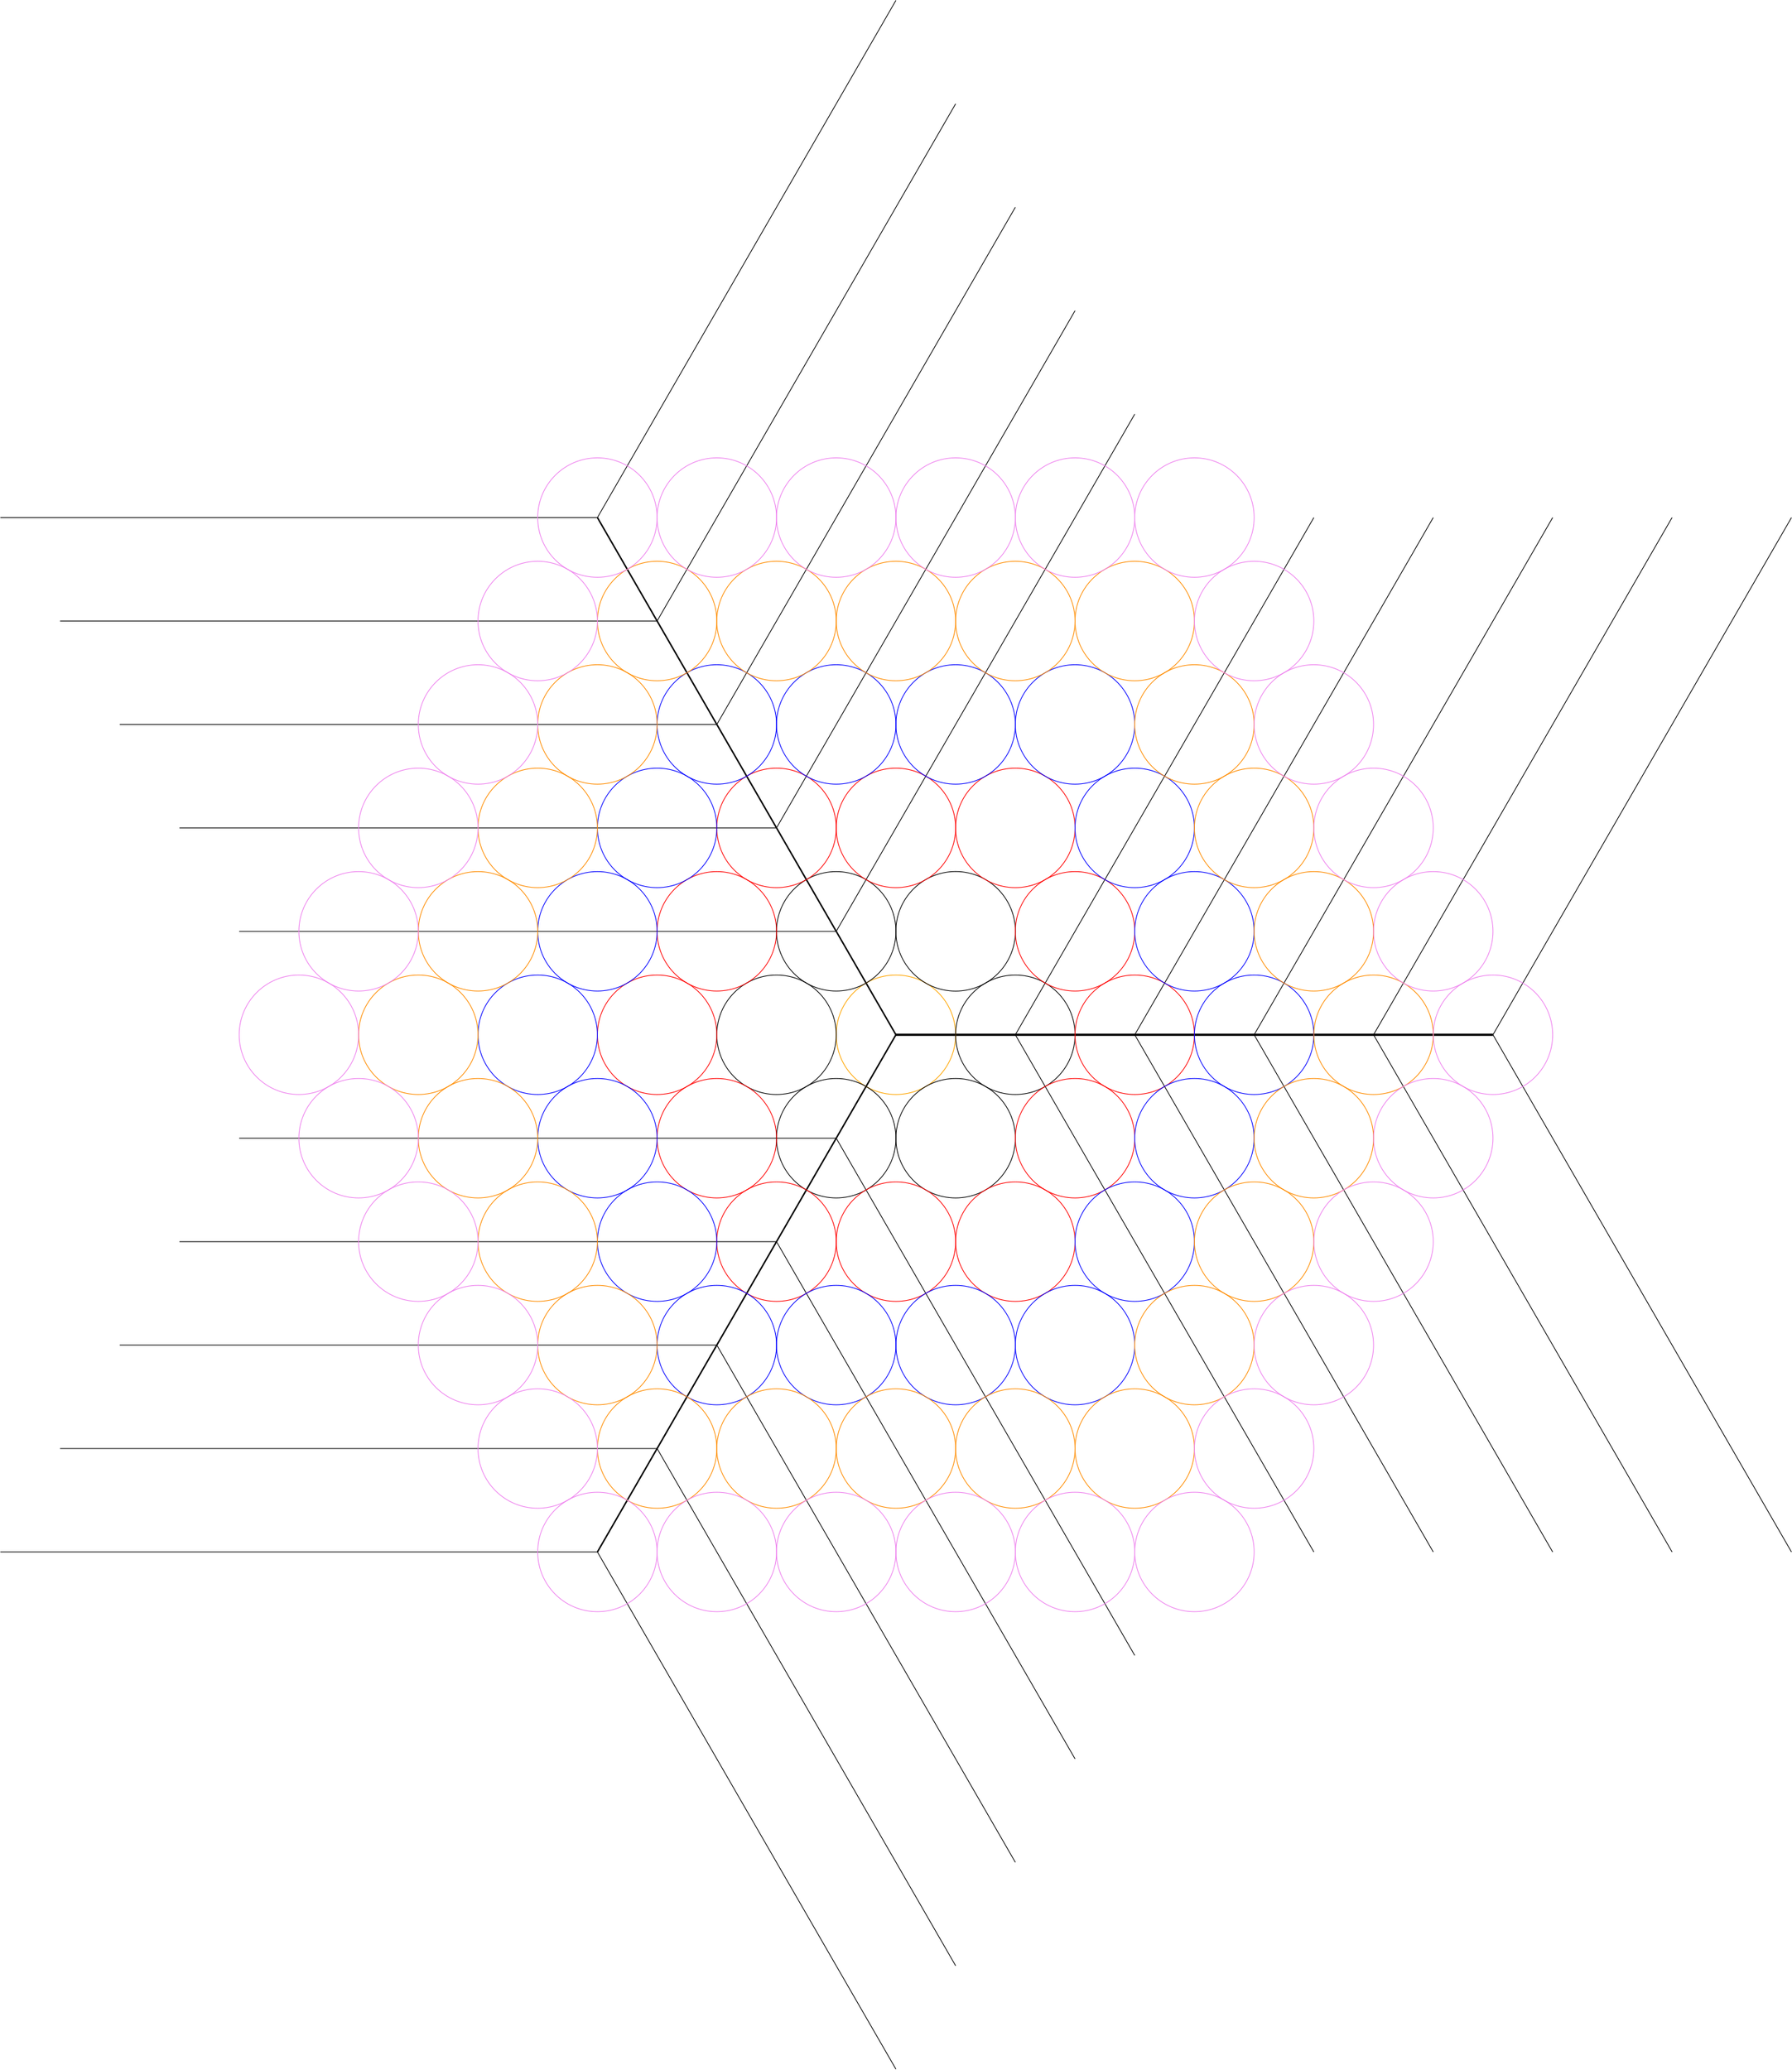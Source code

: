 <?xml version="1.0"?>
<!DOCTYPE ipe SYSTEM "ipe.dtd">
<ipe version="70107" creator="Ipe 7.1.7">
<info created="D:20150514141954" modified="D:20150514154812"/>
<ipestyle name="basic">
<symbol name="arrow/arc(spx)">
<path stroke="sym-stroke" fill="sym-stroke" pen="sym-pen">
0 0 m
-1 0.333 l
-1 -0.333 l
h
</path>
</symbol>
<symbol name="arrow/farc(spx)">
<path stroke="sym-stroke" fill="white" pen="sym-pen">
0 0 m
-1 0.333 l
-1 -0.333 l
h
</path>
</symbol>
<symbol name="arrow/ptarc(spx)">
<path stroke="sym-stroke" fill="sym-stroke" pen="sym-pen">
0 0 m
-1 0.333 l
-0.8 0 l
-1 -0.333 l
h
</path>
</symbol>
<symbol name="arrow/fptarc(spx)">
<path stroke="sym-stroke" fill="white" pen="sym-pen">
0 0 m
-1 0.333 l
-0.8 0 l
-1 -0.333 l
h
</path>
</symbol>
<symbol name="mark/circle(sx)" transformations="translations">
<path fill="sym-stroke">
0.6 0 0 0.6 0 0 e
0.4 0 0 0.4 0 0 e
</path>
</symbol>
<symbol name="mark/disk(sx)" transformations="translations">
<path fill="sym-stroke">
0.6 0 0 0.6 0 0 e
</path>
</symbol>
<symbol name="mark/fdisk(sfx)" transformations="translations">
<group>
<path fill="sym-fill">
0.5 0 0 0.5 0 0 e
</path>
<path fill="sym-stroke" fillrule="eofill">
0.6 0 0 0.6 0 0 e
0.4 0 0 0.4 0 0 e
</path>
</group>
</symbol>
<symbol name="mark/box(sx)" transformations="translations">
<path fill="sym-stroke" fillrule="eofill">
-0.6 -0.6 m
0.6 -0.6 l
0.6 0.6 l
-0.6 0.6 l
h
-0.4 -0.4 m
0.4 -0.4 l
0.4 0.4 l
-0.4 0.4 l
h
</path>
</symbol>
<symbol name="mark/square(sx)" transformations="translations">
<path fill="sym-stroke">
-0.6 -0.6 m
0.6 -0.6 l
0.6 0.6 l
-0.6 0.6 l
h
</path>
</symbol>
<symbol name="mark/fsquare(sfx)" transformations="translations">
<group>
<path fill="sym-fill">
-0.5 -0.5 m
0.5 -0.5 l
0.5 0.5 l
-0.5 0.5 l
h
</path>
<path fill="sym-stroke" fillrule="eofill">
-0.6 -0.6 m
0.6 -0.6 l
0.6 0.6 l
-0.6 0.6 l
h
-0.4 -0.4 m
0.4 -0.4 l
0.4 0.4 l
-0.4 0.4 l
h
</path>
</group>
</symbol>
<symbol name="mark/cross(sx)" transformations="translations">
<group>
<path fill="sym-stroke">
-0.43 -0.57 m
0.57 0.43 l
0.43 0.57 l
-0.57 -0.43 l
h
</path>
<path fill="sym-stroke">
-0.43 0.57 m
0.57 -0.43 l
0.43 -0.57 l
-0.57 0.43 l
h
</path>
</group>
</symbol>
<symbol name="arrow/fnormal(spx)">
<path stroke="sym-stroke" fill="white" pen="sym-pen">
0 0 m
-1 0.333 l
-1 -0.333 l
h
</path>
</symbol>
<symbol name="arrow/pointed(spx)">
<path stroke="sym-stroke" fill="sym-stroke" pen="sym-pen">
0 0 m
-1 0.333 l
-0.8 0 l
-1 -0.333 l
h
</path>
</symbol>
<symbol name="arrow/fpointed(spx)">
<path stroke="sym-stroke" fill="white" pen="sym-pen">
0 0 m
-1 0.333 l
-0.8 0 l
-1 -0.333 l
h
</path>
</symbol>
<symbol name="arrow/linear(spx)">
<path stroke="sym-stroke" pen="sym-pen">
-1 0.333 m
0 0 l
-1 -0.333 l
</path>
</symbol>
<symbol name="arrow/fdouble(spx)">
<path stroke="sym-stroke" fill="white" pen="sym-pen">
0 0 m
-1 0.333 l
-1 -0.333 l
h
-1 0 m
-2 0.333 l
-2 -0.333 l
h
</path>
</symbol>
<symbol name="arrow/double(spx)">
<path stroke="sym-stroke" fill="sym-stroke" pen="sym-pen">
0 0 m
-1 0.333 l
-1 -0.333 l
h
-1 0 m
-2 0.333 l
-2 -0.333 l
h
</path>
</symbol>
<pen name="heavier" value="0.8"/>
<pen name="fat" value="1.2"/>
<pen name="ultrafat" value="2"/>
<symbolsize name="large" value="5"/>
<symbolsize name="small" value="2"/>
<symbolsize name="tiny" value="1.1"/>
<arrowsize name="large" value="10"/>
<arrowsize name="small" value="5"/>
<arrowsize name="tiny" value="3"/>
<color name="red" value="1 0 0"/>
<color name="green" value="0 1 0"/>
<color name="blue" value="0 0 1"/>
<color name="yellow" value="1 1 0"/>
<color name="orange" value="1 0.647 0"/>
<color name="gold" value="1 0.843 0"/>
<color name="purple" value="0.627 0.125 0.941"/>
<color name="gray" value="0.745"/>
<color name="brown" value="0.647 0.165 0.165"/>
<color name="navy" value="0 0 0.502"/>
<color name="pink" value="1 0.753 0.796"/>
<color name="seagreen" value="0.18 0.545 0.341"/>
<color name="turquoise" value="0.251 0.878 0.816"/>
<color name="violet" value="0.933 0.51 0.933"/>
<color name="darkblue" value="0 0 0.545"/>
<color name="darkcyan" value="0 0.545 0.545"/>
<color name="darkgray" value="0.663"/>
<color name="darkgreen" value="0 0.392 0"/>
<color name="darkmagenta" value="0.545 0 0.545"/>
<color name="darkorange" value="1 0.549 0"/>
<color name="darkred" value="0.545 0 0"/>
<color name="lightblue" value="0.678 0.847 0.902"/>
<color name="lightcyan" value="0.878 1 1"/>
<color name="lightgray" value="0.827"/>
<color name="lightgreen" value="0.565 0.933 0.565"/>
<color name="lightyellow" value="1 1 0.878"/>
<dashstyle name="dashed" value="[4] 0"/>
<dashstyle name="dotted" value="[1 3] 0"/>
<dashstyle name="dash dotted" value="[4 2 1 2] 0"/>
<dashstyle name="dash dot dotted" value="[4 2 1 2 1 2] 0"/>
<textsize name="large" value="\large"/>
<textsize name="Large" value="\Large"/>
<textsize name="LARGE" value="\LARGE"/>
<textsize name="huge" value="\huge"/>
<textsize name="Huge" value="\Huge"/>
<textsize name="small" value="\small"/>
<textsize name="footnote" value="\footnotesize"/>
<textsize name="tiny" value="\tiny"/>
<textstyle name="center" begin="\begin{center}" end="\end{center}"/>
<textstyle name="itemize" begin="\begin{itemize}" end="\end{itemize}"/>
<textstyle name="item" begin="\begin{itemize}\item{}" end="\end{itemize}"/>
<gridsize name="4 pts" value="4"/>
<gridsize name="8 pts (~3 mm)" value="8"/>
<gridsize name="16 pts (~6 mm)" value="16"/>
<gridsize name="32 pts (~12 mm)" value="32"/>
<gridsize name="10 pts (~3.5 mm)" value="10"/>
<gridsize name="20 pts (~7 mm)" value="20"/>
<gridsize name="14 pts (~5 mm)" value="14"/>
<gridsize name="28 pts (~10 mm)" value="28"/>
<gridsize name="56 pts (~20 mm)" value="56"/>
<anglesize name="90 deg" value="90"/>
<anglesize name="60 deg" value="60"/>
<anglesize name="45 deg" value="45"/>
<anglesize name="30 deg" value="30"/>
<anglesize name="22.5 deg" value="22.5"/>
<tiling name="falling" angle="-60" step="4" width="1"/>
<tiling name="rising" angle="30" step="4" width="1"/>
</ipestyle>
<ipestyle name="bigpaper">
<layout paper="10000 6000" origin="0 0" frame="10000 6000"/>
<titlestyle pos="10 10" size="LARGE" color="title"  valign="baseline"/>
</ipestyle>
<page>
<layer name="alpha"/>
<view layers="alpha" active="alpha"/>
<path layer="alpha" stroke="black" pen="heavier">
4544 4608 m
4384 4885.13 l
</path>
<path stroke="black" pen="heavier">
4544 4608 m
4384 4330.87 l
</path>
<path stroke="black" pen="fat">
4544 4608 m
4864 4608 l
</path>
<path matrix="1 0 0 1 224 277.13" stroke="black">
4544 4608 m
4384 4330.87 l
</path>
<path matrix="1 0 0 1 288 277.13" stroke="black">
4544 4608 m
4384 4330.87 l
</path>
<path matrix="1 0 0 1 352 277.13" stroke="black">
4544 4608 m
4384 4330.87 l
</path>
<path matrix="1 0 0 1 416 277.13" stroke="black">
4544 4608 m
4384 4330.87 l
</path>
<path matrix="1 0 0 1 480 277.13" stroke="black">
4544 4608 m
4384 4330.87 l
</path>
<path matrix="1 0 0 1 224 -277.13" stroke="black">
4544 4608 m
4384 4885.13 l
</path>
<path matrix="1 0 0 1 288 -277.13" stroke="black">
4544 4608 m
4384 4885.13 l
</path>
<path matrix="1 0 0 1 352 -277.13" stroke="black">
4544 4608 m
4384 4885.13 l
</path>
<path matrix="1 0 0 1 416 -277.13" stroke="black">
4544 4608 m
4384 4885.13 l
</path>
<path matrix="1 0 0 1 480 -277.13" stroke="black">
4544 4608 m
4384 4885.13 l
</path>
<path matrix="1 0 0 1 128 332.556" stroke="black">
4544 4608 m
4384 4330.87 l
</path>
<path matrix="1 0 0 1 96 387.981" stroke="black">
4544 4608 m
4384 4330.87 l
</path>
<path matrix="1 0 0 1 64 443.407" stroke="black">
4544 4608 m
4384 4330.87 l
</path>
<path matrix="1 0 0 1 32 498.833" stroke="black">
4544 4608 m
4384 4330.87 l
</path>
<path matrix="1 0 0 1 0 554.258" stroke="black">
4544 4608 m
4384 4330.87 l
</path>
<path matrix="1 0 0 1 -352 55.4256" stroke="black">
4544 4608 m
4864 4608 l
</path>
<path matrix="1 0 0 1 -384 110.851" stroke="black">
4544 4608 m
4864 4608 l
</path>
<path matrix="1 0 0 1 -416 166.277" stroke="black">
4544 4608 m
4864 4608 l
</path>
<path matrix="1 0 0 1 -448 221.703" stroke="black">
4544 4608 m
4864 4608 l
</path>
<path matrix="1 0 0 1 -480 277.128" stroke="black">
4544 4608 m
4864 4608 l
</path>
<path matrix="1 0 0 1 128 -332.556" stroke="black">
4544 4608 m
4384 4885.13 l
</path>
<path matrix="1 0 0 1 96 -387.981" stroke="black">
4544 4608 m
4384 4885.13 l
</path>
<path matrix="1 0 0 1 64 -443.407" stroke="black">
4544 4608 m
4384 4885.13 l
</path>
<path matrix="1 0 0 1 32 -498.833" stroke="black">
4544 4608 m
4384 4885.13 l
</path>
<path matrix="1 0 0 1 0 -554.258" stroke="black">
4544 4608 m
4384 4885.13 l
</path>
<path matrix="1 0 0 1 -352 -55.4256" stroke="black">
4544 4608 m
4864 4608 l
</path>
<path matrix="1 0 0 1 -384 -110.851" stroke="black">
4544 4608 m
4864 4608 l
</path>
<path matrix="1 0 0 1 -416 -166.277" stroke="black">
4544 4608 m
4864 4608 l
</path>
<path matrix="1 0 0 1 -448 -221.703" stroke="black">
4544 4608 m
4864 4608 l
</path>
<path matrix="1 0 0 1 -480 -277.128" stroke="black">
4544 4608 m
4864 4608 l
</path>
<path stroke="orange">
32 0 0 32 4544 4608 e
</path>
<path stroke="black">
32 0 0 32 4608 4608 e
</path>
<path stroke="black">
32 0 0 32 4512 4663.43 e
</path>
<path stroke="black">
32 0 0 32 4512 4552.57 e
</path>
<path stroke="black">
32.0012 0 0 32.0012 4480 4608 e
</path>
<path stroke="black">
32.0056 0 0 32.0056 4576 4552.57 e
</path>
<path stroke="black">
32.0327 0 0 32.0327 4576 4663.43 e
</path>
<path stroke="red">
32 0 0 32 4672 4608 e
</path>
<path stroke="red">
32 0 0 32 4480 4497.15 e
</path>
<path stroke="red">
32 0 0 32 4480 4718.85 e
</path>
<path stroke="red">
32.0001 0 0 32.0001 4640 4552.57 e
</path>
<path stroke="red">
32.0001 0 0 32.0001 4640 4663.43 e
</path>
<path stroke="red">
31.9999 0 0 31.9999 4544 4718.85 e
</path>
<path stroke="red">
32 0 0 32 4448 4552.57 e
</path>
<path stroke="red">
31.9997 0 0 31.9997 4608 4718.85 e
</path>
<path stroke="red">
32 0 0 32 4448 4663.43 e
</path>
<path stroke="red">
32 0 0 32 4416 4608 e
</path>
<path stroke="red">
31.9997 0 0 31.9997 4608 4497.15 e
</path>
<path stroke="red">
32.0005 0 0 32.0005 4544 4497.15 e
</path>
<path stroke="blue">
32 0 0 32 4448 4774.28 e
</path>
<path stroke="blue">
31.9999 0 0 31.9999 4512 4774.28 e
</path>
<path stroke="blue">
32 0 0 32 4576 4774.28 e
</path>
<path stroke="blue">
32.0004 0 0 32.0004 4640 4774.28 e
</path>
<path stroke="blue">
31.9991 0 0 31.9991 4672 4718.85 e
</path>
<path stroke="blue">
32.0011 0 0 32.0011 4704 4663.43 e
</path>
<path stroke="blue">
31.9991 0 0 31.9991 4736 4608 e
</path>
<path stroke="blue">
32.0011 0 0 32.0011 4704 4552.57 e
</path>
<path stroke="blue">
31.9991 0 0 31.9991 4672 4497.15 e
</path>
<path stroke="blue">
32.0004 0 0 32.0004 4640 4441.72 e
</path>
<path stroke="blue">
32 0 0 32 4576 4441.72 e
</path>
<path stroke="blue">
31.9998 0 0 31.9998 4512 4441.72 e
</path>
<path stroke="blue">
32 0 0 32 4448 4441.72 e
</path>
<path stroke="blue">
32 0 0 32 4416 4497.15 e
</path>
<path stroke="blue">
32 0 0 32 4384 4552.57 e
</path>
<path stroke="blue">
32 0 0 32 4352 4608 e
</path>
<path stroke="blue">
32 0 0 32 4384 4663.43 e
</path>
<path stroke="blue">
32 0 0 32 4416 4718.85 e
</path>
<path stroke="darkorange">
32 0 0 32 4416 4829.7 e
</path>
<path stroke="darkorange">
31.9999 0 0 31.9999 4480 4829.7 e
</path>
<path stroke="darkorange">
32 0 0 32 4544 4829.7 e
</path>
<path stroke="darkorange">
31.9999 0 0 31.9999 4608 4829.7 e
</path>
<path stroke="darkorange">
32.0008 0 0 32.0008 4672 4829.7 e
</path>
<path stroke="darkorange">
32.001 0 0 32.001 4704 4774.28 e
</path>
<path stroke="darkorange">
31.999 0 0 31.999 4736 4718.85 e
</path>
<path stroke="darkorange">
32.001 0 0 32.001 4768 4663.43 e
</path>
<path stroke="darkorange">
31.9992 0 0 31.9992 4800 4608 e
</path>
<path stroke="darkorange">
32.001 0 0 32.001 4768 4552.57 e
</path>
<path stroke="darkorange">
31.999 0 0 31.999 4736 4497.15 e
</path>
<path stroke="darkorange">
32.001 0 0 32.001 4704 4441.72 e
</path>
<path stroke="darkorange">
31.9984 0 0 31.9984 4672 4386.3 e
</path>
<path stroke="darkorange">
31.9999 0 0 31.9999 4608 4386.3 e
</path>
<path stroke="darkorange">
31.9999 0 0 31.9999 4544 4386.3 e
</path>
<path stroke="darkorange">
31.9999 0 0 31.9999 4480 4386.3 e
</path>
<path stroke="darkorange">
31.9999 0 0 31.9999 4416 4386.3 e
</path>
<path stroke="darkorange">
32 0 0 32 4384 4441.72 e
</path>
<path stroke="darkorange">
32 0 0 32 4352 4497.15 e
</path>
<path stroke="darkorange">
32 0 0 32 4320 4552.57 e
</path>
<path stroke="darkorange">
32 0 0 32 4288 4608 e
</path>
<path stroke="darkorange">
32 0 0 32 4320 4663.43 e
</path>
<path stroke="darkorange">
32 0 0 32 4352 4718.85 e
</path>
<path stroke="darkorange">
32 0 0 32 4384 4774.28 e
</path>
<path stroke="violet">
32 0 0 32 4384 4885.13 e
</path>
<path stroke="violet">
31.9998 0 0 31.9998 4448 4885.13 e
</path>
<path stroke="violet">
32 0 0 32 4512 4885.13 e
</path>
<path stroke="violet">
31.9998 0 0 31.9998 4576 4885.13 e
</path>
<path stroke="violet">
32 0 0 32 4640 4885.13 e
</path>
<path stroke="violet">
32.0009 0 0 32.0009 4704 4885.13 e
</path>
<path stroke="violet">
31.9983 0 0 31.9983 4736 4829.7 e
</path>
<path stroke="violet">
32.0019 0 0 32.0019 4768 4774.28 e
</path>
<path stroke="violet">
31.9983 0 0 31.9983 4800 4718.85 e
</path>
<path stroke="violet">
32.0019 0 0 32.0019 4832 4663.43 e
</path>
<path stroke="violet">
31.9983 0 0 31.9983 4864 4608 e
</path>
<path stroke="violet">
32.0019 0 0 32.0019 4832 4552.57 e
</path>
<path stroke="violet">
31.9983 0 0 31.9983 4800 4497.15 e
</path>
<path stroke="violet">
32.0019 0 0 32.0019 4768 4441.72 e
</path>
<path stroke="violet">
31.9983 0 0 31.9983 4736 4386.3 e
</path>
<path stroke="violet">
32.0009 0 0 32.0009 4704 4330.87 e
</path>
<path stroke="violet">
32 0 0 32 4640 4330.87 e
</path>
<path stroke="violet">
31.9998 0 0 31.9998 4576 4330.87 e
</path>
<path stroke="violet">
32 0 0 32 4512 4330.87 e
</path>
<path stroke="violet">
31.9998 0 0 31.9998 4448 4330.87 e
</path>
<path stroke="violet">
32 0 0 32 4384 4330.87 e
</path>
<path stroke="violet">
32 0 0 32 4352 4386.3 e
</path>
<path stroke="violet">
32 0 0 32 4320 4441.72 e
</path>
<path stroke="violet">
32 0 0 32 4288 4497.15 e
</path>
<path stroke="violet">
32 0 0 32 4256 4552.57 e
</path>
<path stroke="violet">
32 0 0 32 4224 4608 e
</path>
<path stroke="violet">
32 0 0 32 4256 4663.43 e
</path>
<path stroke="violet">
32 0 0 32 4288 4718.85 e
</path>
<path stroke="violet">
32 0 0 32 4320 4774.28 e
</path>
<path stroke="violet">
32 0 0 32 4352 4829.7 e
</path>
</page>
</ipe>
